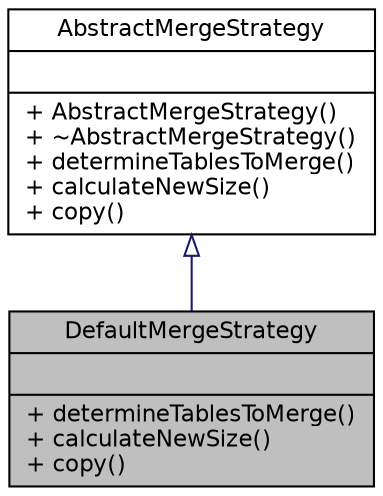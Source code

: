 digraph "DefaultMergeStrategy"
{
  edge [fontname="Helvetica",fontsize="11",labelfontname="Helvetica",labelfontsize="11"];
  node [fontname="Helvetica",fontsize="11",shape=record];
  Node1 [label="{DefaultMergeStrategy\n||+ determineTablesToMerge()\l+ calculateNewSize()\l+ copy()\l}",height=0.2,width=0.4,color="black", fillcolor="grey75", style="filled" fontcolor="black"];
  Node2 -> Node1 [dir="back",color="midnightblue",fontsize="11",style="solid",arrowtail="onormal",fontname="Helvetica"];
  Node2 [label="{AbstractMergeStrategy\n||+ AbstractMergeStrategy()\l+ ~AbstractMergeStrategy()\l+ determineTablesToMerge()\l+ calculateNewSize()\l+ copy()\l}",height=0.2,width=0.4,color="black", fillcolor="white", style="filled",URL="$class_abstract_merge_strategy.html"];
}

